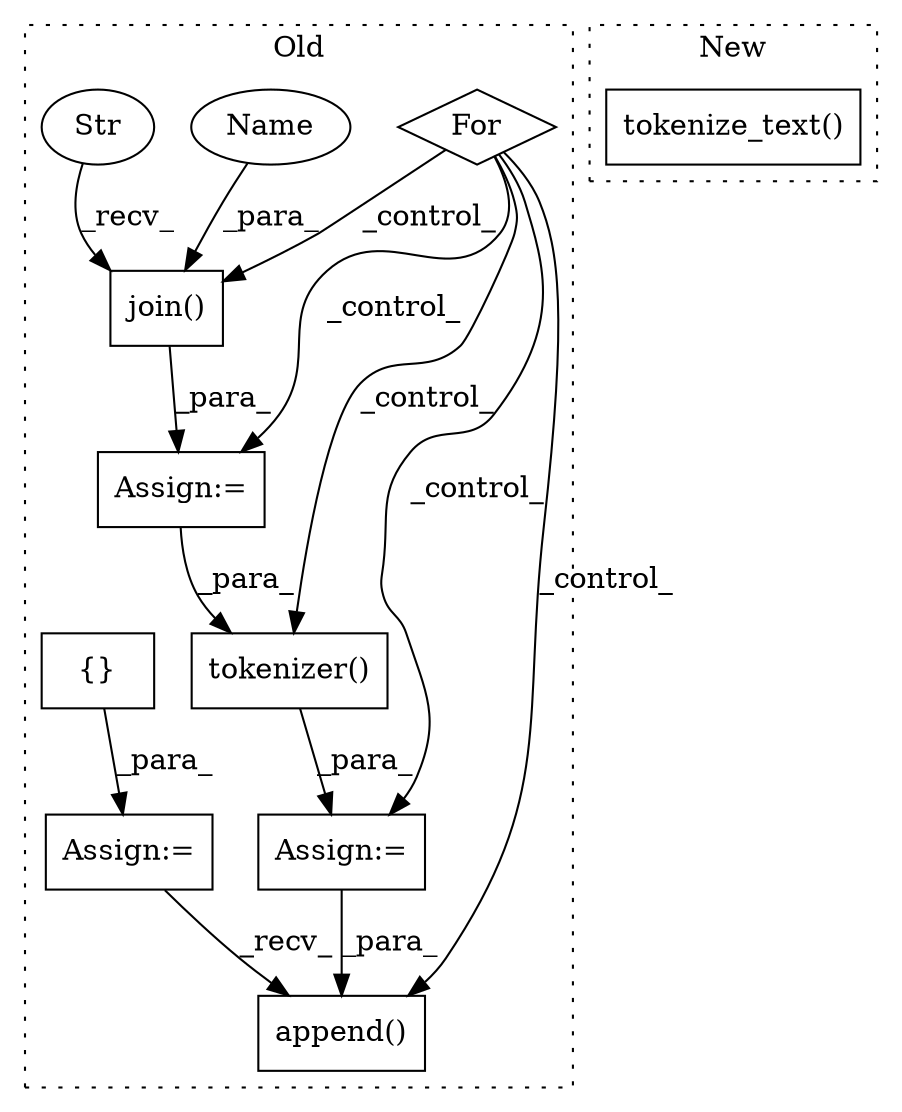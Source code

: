 digraph G {
subgraph cluster0 {
1 [label="For" a="107" s="1482,1505" l="4,14" shape="diamond"];
3 [label="join()" a="75" s="1526,1539" l="9,1" shape="box"];
4 [label="Str" a="66" s="1526" l="3" shape="ellipse"];
5 [label="tokenizer()" a="75" s="1569,1588" l="15,22" shape="box"];
6 [label="Assign:=" a="68" s="1523" l="3" shape="box"];
7 [label="Assign:=" a="68" s="1566" l="3" shape="box"];
8 [label="append()" a="75" s="1895,1947" l="23,1" shape="box"];
9 [label="{}" a="59" s="1423,1423" l="2,1" shape="box"];
10 [label="Assign:=" a="68" s="1420" l="3" shape="box"];
11 [label="Name" a="87" s="1535" l="4" shape="ellipse"];
label = "Old";
style="dotted";
}
subgraph cluster1 {
2 [label="tokenize_text()" a="75" s="1477,1507" l="19,1" shape="box"];
label = "New";
style="dotted";
}
1 -> 5 [label="_control_"];
1 -> 8 [label="_control_"];
1 -> 7 [label="_control_"];
1 -> 3 [label="_control_"];
1 -> 6 [label="_control_"];
3 -> 6 [label="_para_"];
4 -> 3 [label="_recv_"];
5 -> 7 [label="_para_"];
6 -> 5 [label="_para_"];
7 -> 8 [label="_para_"];
9 -> 10 [label="_para_"];
10 -> 8 [label="_recv_"];
11 -> 3 [label="_para_"];
}